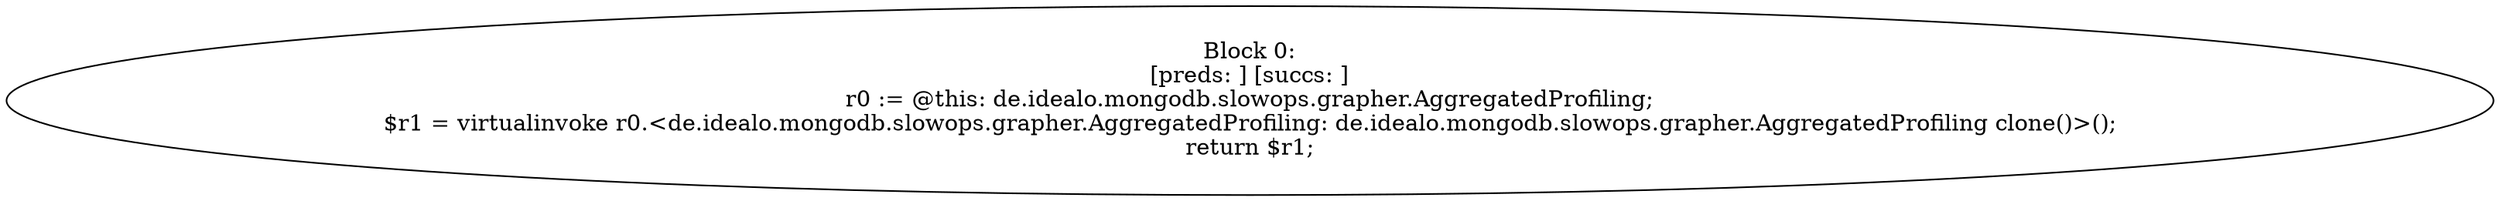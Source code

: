 digraph "unitGraph" {
    "Block 0:
[preds: ] [succs: ]
r0 := @this: de.idealo.mongodb.slowops.grapher.AggregatedProfiling;
$r1 = virtualinvoke r0.<de.idealo.mongodb.slowops.grapher.AggregatedProfiling: de.idealo.mongodb.slowops.grapher.AggregatedProfiling clone()>();
return $r1;
"
}
